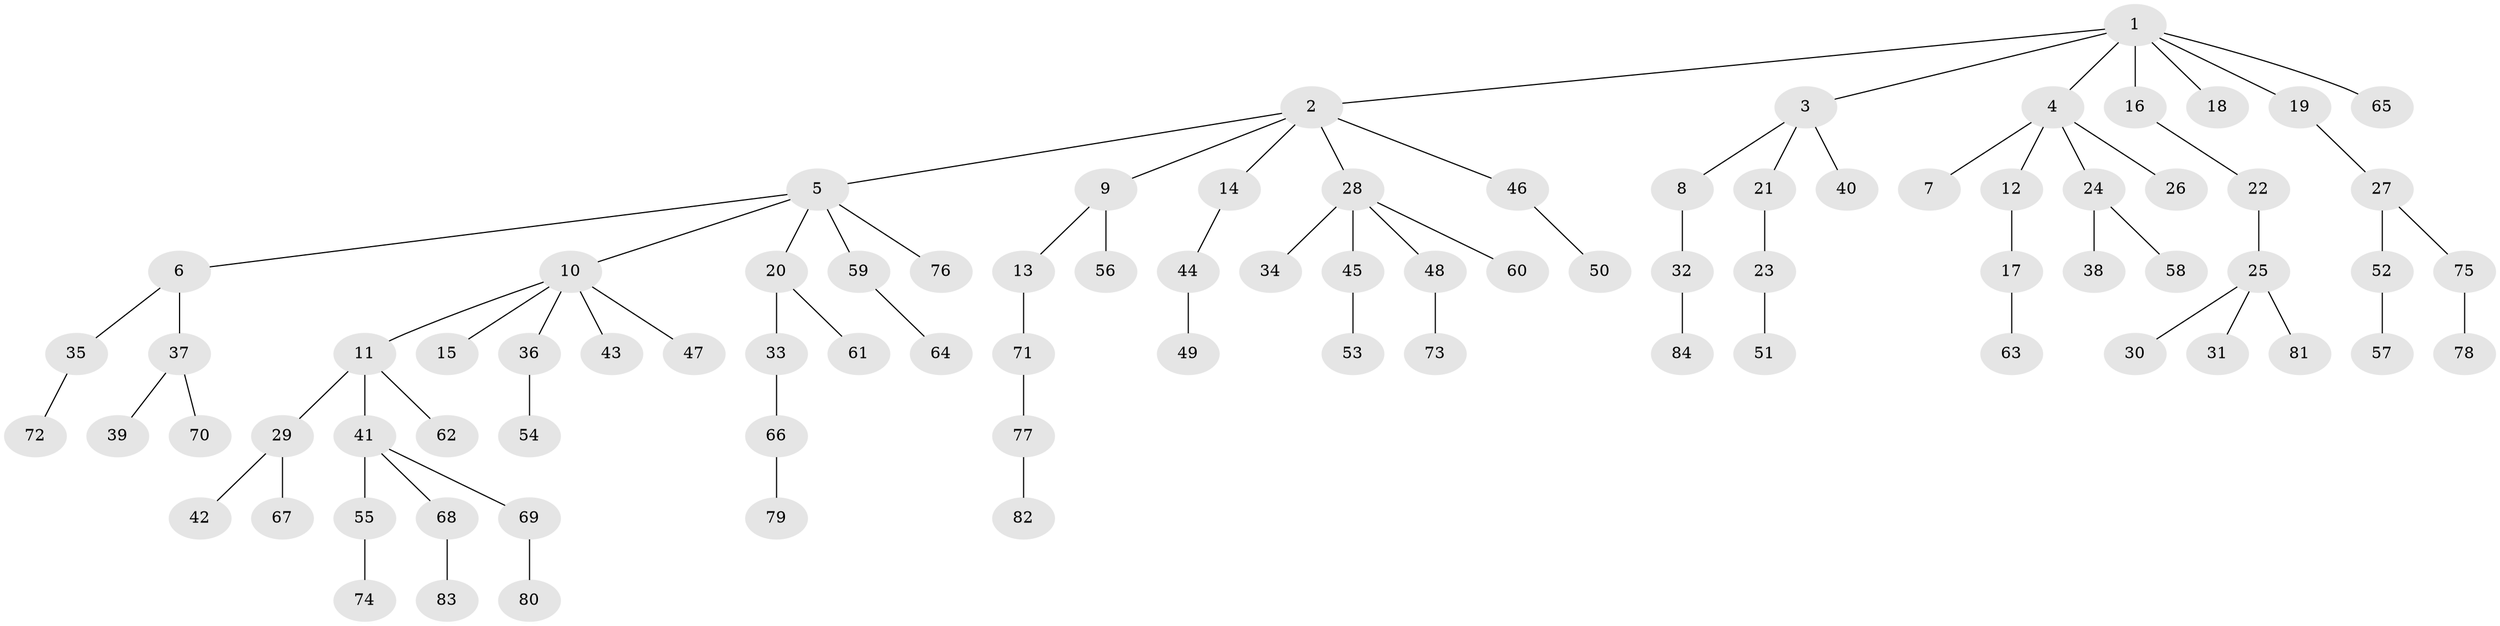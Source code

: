 // coarse degree distribution, {6: 0.05263157894736842, 4: 0.07017543859649122, 5: 0.03508771929824561, 1: 0.543859649122807, 2: 0.24561403508771928, 3: 0.05263157894736842}
// Generated by graph-tools (version 1.1) at 2025/52/02/27/25 19:52:09]
// undirected, 84 vertices, 83 edges
graph export_dot {
graph [start="1"]
  node [color=gray90,style=filled];
  1;
  2;
  3;
  4;
  5;
  6;
  7;
  8;
  9;
  10;
  11;
  12;
  13;
  14;
  15;
  16;
  17;
  18;
  19;
  20;
  21;
  22;
  23;
  24;
  25;
  26;
  27;
  28;
  29;
  30;
  31;
  32;
  33;
  34;
  35;
  36;
  37;
  38;
  39;
  40;
  41;
  42;
  43;
  44;
  45;
  46;
  47;
  48;
  49;
  50;
  51;
  52;
  53;
  54;
  55;
  56;
  57;
  58;
  59;
  60;
  61;
  62;
  63;
  64;
  65;
  66;
  67;
  68;
  69;
  70;
  71;
  72;
  73;
  74;
  75;
  76;
  77;
  78;
  79;
  80;
  81;
  82;
  83;
  84;
  1 -- 2;
  1 -- 3;
  1 -- 4;
  1 -- 16;
  1 -- 18;
  1 -- 19;
  1 -- 65;
  2 -- 5;
  2 -- 9;
  2 -- 14;
  2 -- 28;
  2 -- 46;
  3 -- 8;
  3 -- 21;
  3 -- 40;
  4 -- 7;
  4 -- 12;
  4 -- 24;
  4 -- 26;
  5 -- 6;
  5 -- 10;
  5 -- 20;
  5 -- 59;
  5 -- 76;
  6 -- 35;
  6 -- 37;
  8 -- 32;
  9 -- 13;
  9 -- 56;
  10 -- 11;
  10 -- 15;
  10 -- 36;
  10 -- 43;
  10 -- 47;
  11 -- 29;
  11 -- 41;
  11 -- 62;
  12 -- 17;
  13 -- 71;
  14 -- 44;
  16 -- 22;
  17 -- 63;
  19 -- 27;
  20 -- 33;
  20 -- 61;
  21 -- 23;
  22 -- 25;
  23 -- 51;
  24 -- 38;
  24 -- 58;
  25 -- 30;
  25 -- 31;
  25 -- 81;
  27 -- 52;
  27 -- 75;
  28 -- 34;
  28 -- 45;
  28 -- 48;
  28 -- 60;
  29 -- 42;
  29 -- 67;
  32 -- 84;
  33 -- 66;
  35 -- 72;
  36 -- 54;
  37 -- 39;
  37 -- 70;
  41 -- 55;
  41 -- 68;
  41 -- 69;
  44 -- 49;
  45 -- 53;
  46 -- 50;
  48 -- 73;
  52 -- 57;
  55 -- 74;
  59 -- 64;
  66 -- 79;
  68 -- 83;
  69 -- 80;
  71 -- 77;
  75 -- 78;
  77 -- 82;
}
